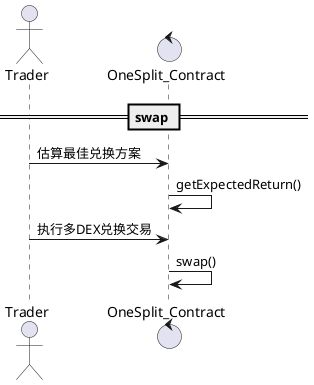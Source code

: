 @startuml
actor Trader
control OneSplit_Contract


== swap ==

Trader -> OneSplit_Contract: 估算最佳兑换方案
OneSplit_Contract -> OneSplit_Contract: getExpectedReturn()


Trader -> OneSplit_Contract: 执行多DEX兑换交易
OneSplit_Contract -> OneSplit_Contract: swap()

@enduml


